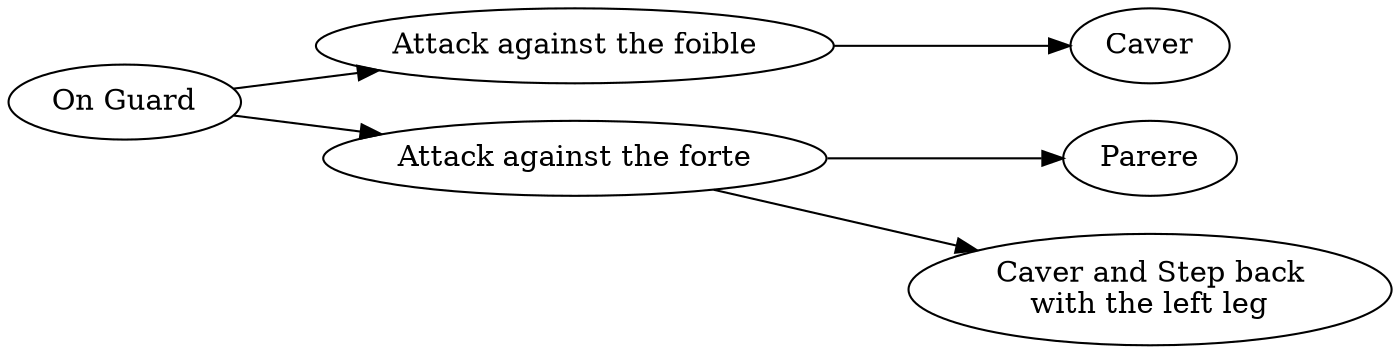 digraph pallas_armata_flowchart {

	rankdir=LR;

onGuard [label="On Guard" fillcolor=blue]      // Starting position
caver [label="Caver" fillcolor=blue]  // node E
parere [label="Parere" fillcolor=blue]  // node E
caverAndStep [label="Caver and Step back\nwith the left leg" fillcolor=blue] 

attackFoible [label="Attack against the foible" fillcolor=red]
attackForte [label="Attack against the forte" fillcolor=red]
onGuard->attackFoible
attackFoible->caver 
onGuard->attackForte
attackForte->parere 
attackForte->caverAndStep 

}
